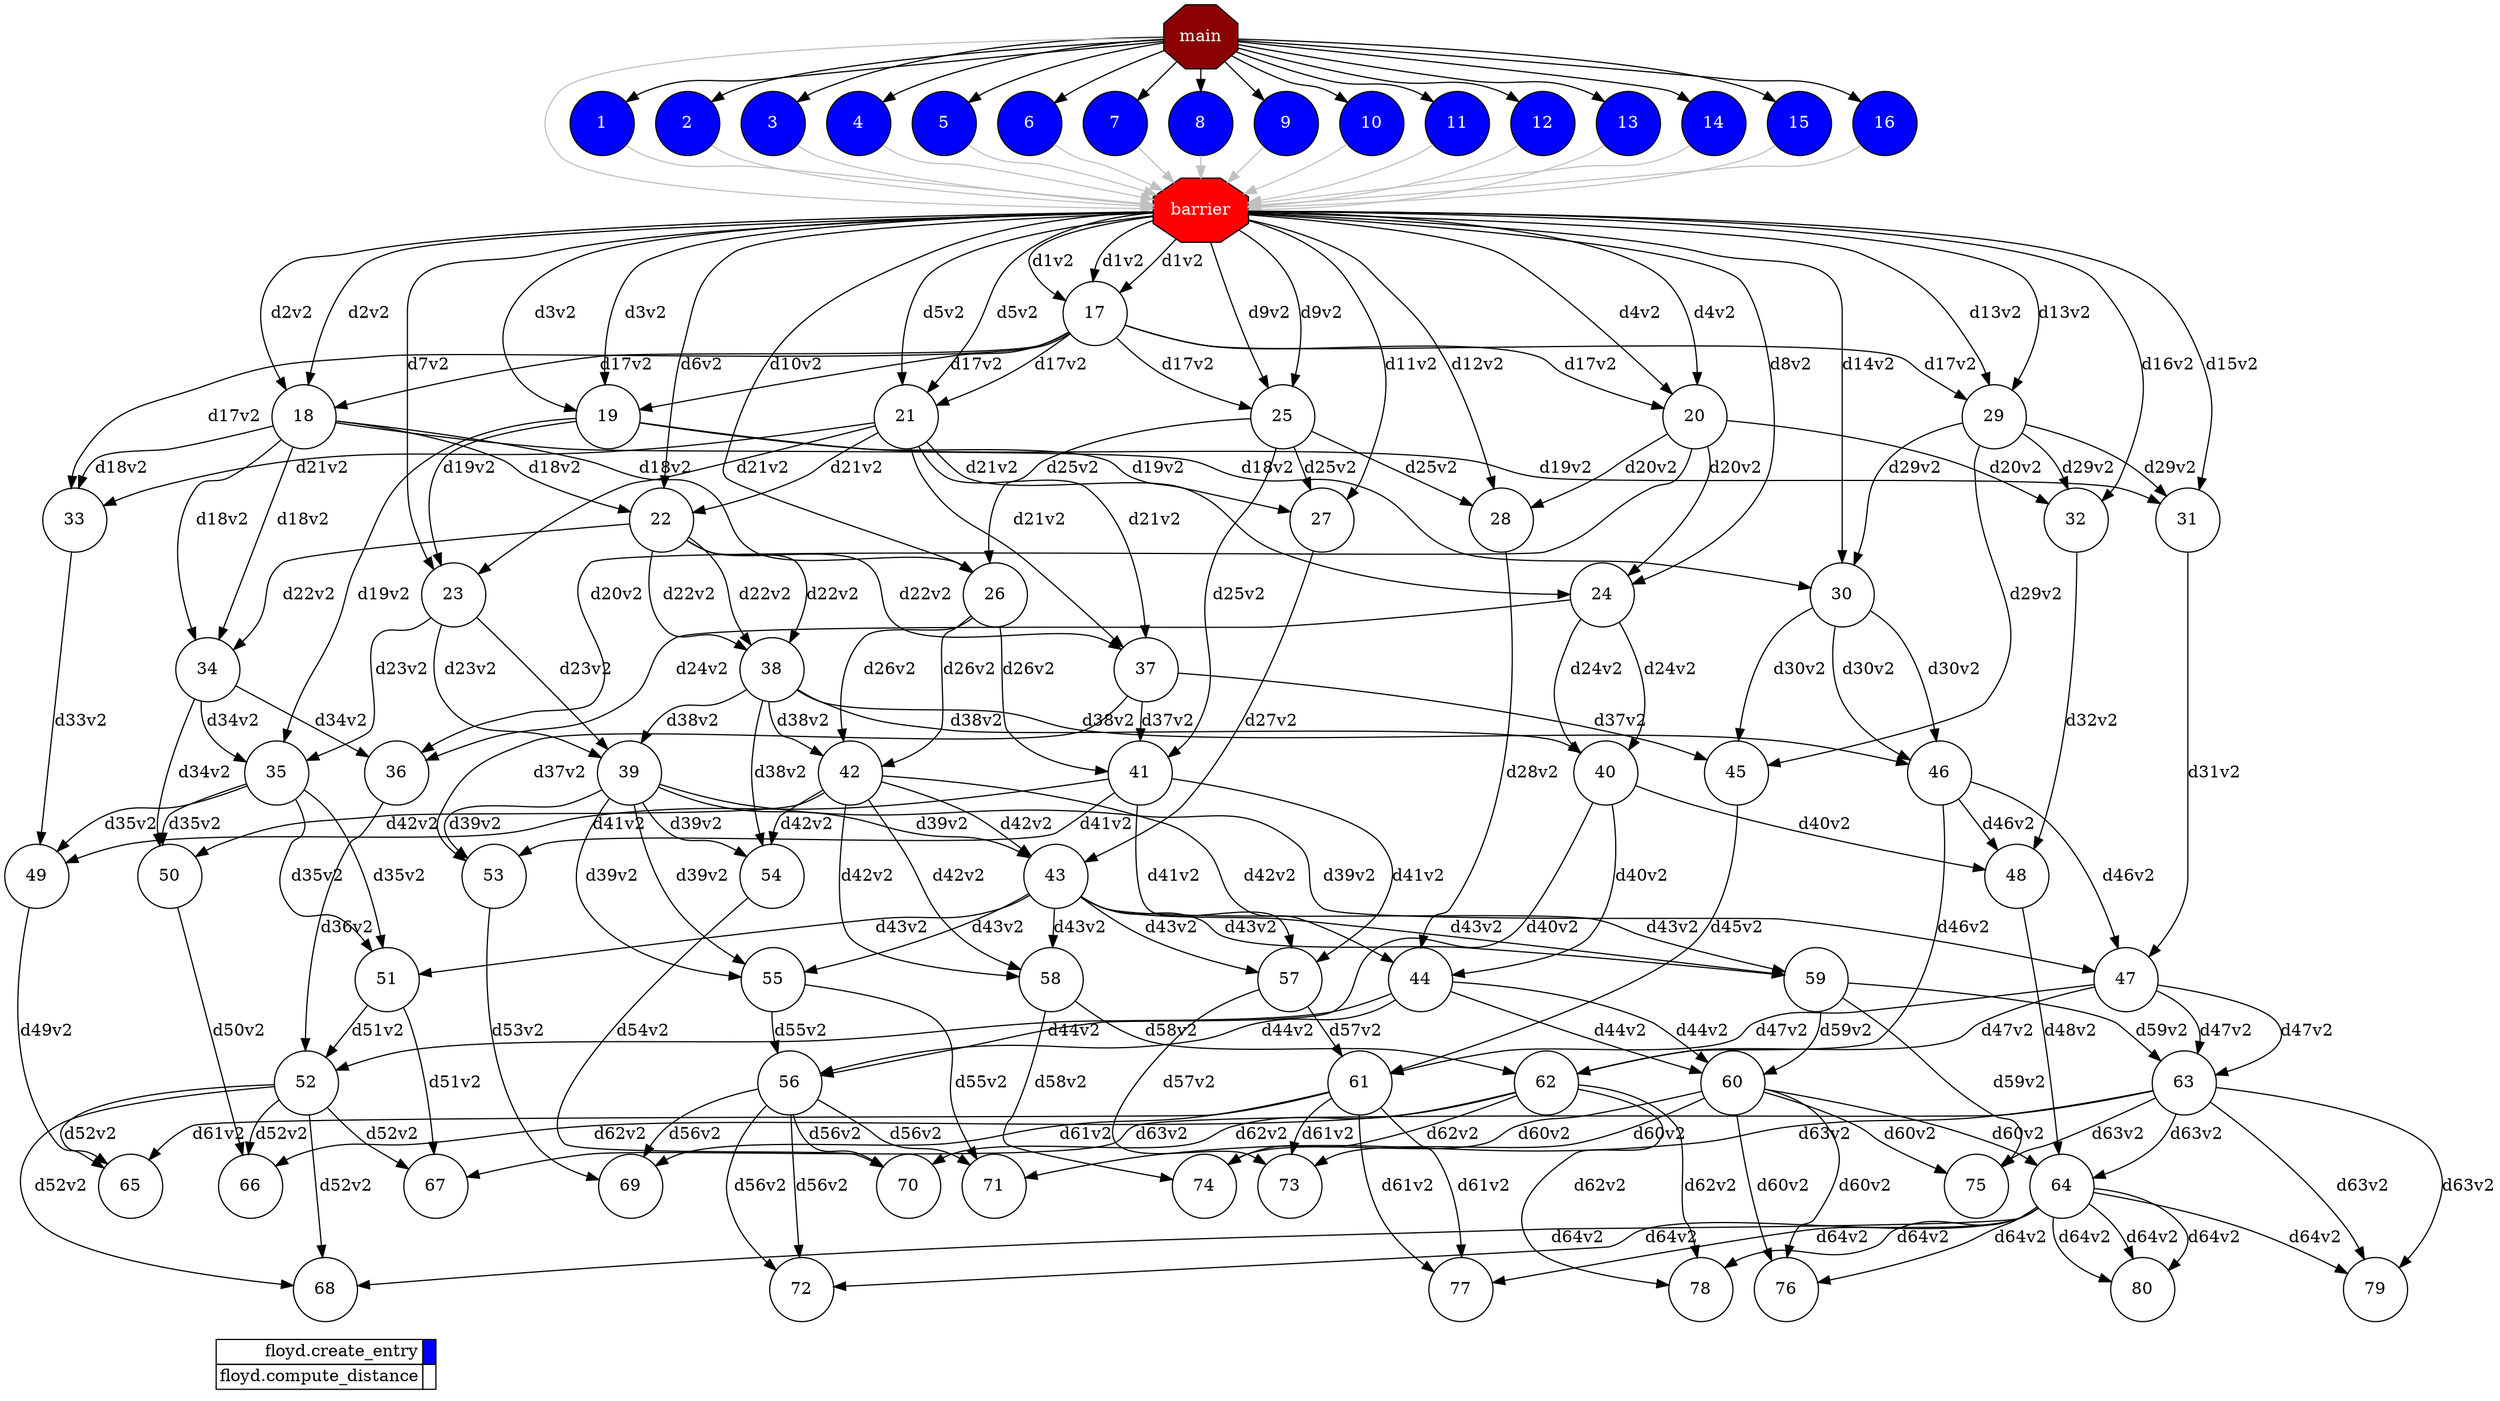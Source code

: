 digraph {
  rankdir=TB;
  labeljust="l";
  compound= true;
  subgraph dependence_graph {
    ranksep=0.20;
    node[height=0.75];

Synchro0[label="main", shape=octagon, style=filled fillcolor="#8B0000" fontcolor="#FFFFFF"];
1[shape=circle, style=filled fillcolor="#0000ff" fontcolor="#ffffff"];
Synchro0 -> 1;
2[shape=circle, style=filled fillcolor="#0000ff" fontcolor="#ffffff"];
Synchro0 -> 2;
3[shape=circle, style=filled fillcolor="#0000ff" fontcolor="#ffffff"];
Synchro0 -> 3;
4[shape=circle, style=filled fillcolor="#0000ff" fontcolor="#ffffff"];
Synchro0 -> 4;
5[shape=circle, style=filled fillcolor="#0000ff" fontcolor="#ffffff"];
Synchro0 -> 5;
6[shape=circle, style=filled fillcolor="#0000ff" fontcolor="#ffffff"];
Synchro0 -> 6;
7[shape=circle, style=filled fillcolor="#0000ff" fontcolor="#ffffff"];
Synchro0 -> 7;
8[shape=circle, style=filled fillcolor="#0000ff" fontcolor="#ffffff"];
Synchro0 -> 8;
9[shape=circle, style=filled fillcolor="#0000ff" fontcolor="#ffffff"];
Synchro0 -> 9;
10[shape=circle, style=filled fillcolor="#0000ff" fontcolor="#ffffff"];
Synchro0 -> 10;
11[shape=circle, style=filled fillcolor="#0000ff" fontcolor="#ffffff"];
Synchro0 -> 11;
12[shape=circle, style=filled fillcolor="#0000ff" fontcolor="#ffffff"];
Synchro0 -> 12;
13[shape=circle, style=filled fillcolor="#0000ff" fontcolor="#ffffff"];
Synchro0 -> 13;
14[shape=circle, style=filled fillcolor="#0000ff" fontcolor="#ffffff"];
Synchro0 -> 14;
15[shape=circle, style=filled fillcolor="#0000ff" fontcolor="#ffffff"];
Synchro0 -> 15;
16[shape=circle, style=filled fillcolor="#0000ff" fontcolor="#ffffff"];
Synchro0 -> 16;
Synchro1[label="barrier", shape=octagon, style=filled fillcolor="#ff0000" fontcolor="#FFFFFF"];
Synchro0 -> Synchro1 [color=grey];
13 -> Synchro1 [color=grey];
9 -> Synchro1 [color=grey];
3 -> Synchro1 [color=grey];
10 -> Synchro1 [color=grey];
16 -> Synchro1 [color=grey];
1 -> Synchro1 [color=grey];
5 -> Synchro1 [color=grey];
7 -> Synchro1 [color=grey];
6 -> Synchro1 [color=grey];
4 -> Synchro1 [color=grey];
14 -> Synchro1 [color=grey];
11 -> Synchro1 [color=grey];
8 -> Synchro1 [color=grey];
12 -> Synchro1 [color=grey];
15 -> Synchro1 [color=grey];
2 -> Synchro1 [color=grey];
17[shape=circle, style=filled fillcolor="#ffffff" fontcolor="#000000"];
Synchro1 -> 17 [label="d1v2"];
Synchro1 -> 17 [label="d1v2"];
Synchro1 -> 17 [label="d1v2"];
18[shape=circle, style=filled fillcolor="#ffffff" fontcolor="#000000"];
Synchro1 -> 18 [label="d2v2"];
17 -> 18 [label="d17v2"];
Synchro1 -> 18 [label="d2v2"];
19[shape=circle, style=filled fillcolor="#ffffff" fontcolor="#000000"];
Synchro1 -> 19 [label="d3v2"];
17 -> 19 [label="d17v2"];
Synchro1 -> 19 [label="d3v2"];
20[shape=circle, style=filled fillcolor="#ffffff" fontcolor="#000000"];
Synchro1 -> 20 [label="d4v2"];
17 -> 20 [label="d17v2"];
Synchro1 -> 20 [label="d4v2"];
21[shape=circle, style=filled fillcolor="#ffffff" fontcolor="#000000"];
Synchro1 -> 21 [label="d5v2"];
Synchro1 -> 21 [label="d5v2"];
17 -> 21 [label="d17v2"];
22[shape=circle, style=filled fillcolor="#ffffff" fontcolor="#000000"];
Synchro1 -> 22 [label="d6v2"];
21 -> 22 [label="d21v2"];
18 -> 22 [label="d18v2"];
23[shape=circle, style=filled fillcolor="#ffffff" fontcolor="#000000"];
Synchro1 -> 23 [label="d7v2"];
21 -> 23 [label="d21v2"];
19 -> 23 [label="d19v2"];
24[shape=circle, style=filled fillcolor="#ffffff" fontcolor="#000000"];
Synchro1 -> 24 [label="d8v2"];
21 -> 24 [label="d21v2"];
20 -> 24 [label="d20v2"];
25[shape=circle, style=filled fillcolor="#ffffff" fontcolor="#000000"];
Synchro1 -> 25 [label="d9v2"];
Synchro1 -> 25 [label="d9v2"];
17 -> 25 [label="d17v2"];
26[shape=circle, style=filled fillcolor="#ffffff" fontcolor="#000000"];
Synchro1 -> 26 [label="d10v2"];
25 -> 26 [label="d25v2"];
18 -> 26 [label="d18v2"];
27[shape=circle, style=filled fillcolor="#ffffff" fontcolor="#000000"];
Synchro1 -> 27 [label="d11v2"];
25 -> 27 [label="d25v2"];
19 -> 27 [label="d19v2"];
28[shape=circle, style=filled fillcolor="#ffffff" fontcolor="#000000"];
Synchro1 -> 28 [label="d12v2"];
25 -> 28 [label="d25v2"];
20 -> 28 [label="d20v2"];
29[shape=circle, style=filled fillcolor="#ffffff" fontcolor="#000000"];
Synchro1 -> 29 [label="d13v2"];
Synchro1 -> 29 [label="d13v2"];
17 -> 29 [label="d17v2"];
30[shape=circle, style=filled fillcolor="#ffffff" fontcolor="#000000"];
Synchro1 -> 30 [label="d14v2"];
29 -> 30 [label="d29v2"];
18 -> 30 [label="d18v2"];
31[shape=circle, style=filled fillcolor="#ffffff" fontcolor="#000000"];
Synchro1 -> 31 [label="d15v2"];
29 -> 31 [label="d29v2"];
19 -> 31 [label="d19v2"];
32[shape=circle, style=filled fillcolor="#ffffff" fontcolor="#000000"];
Synchro1 -> 32 [label="d16v2"];
29 -> 32 [label="d29v2"];
20 -> 32 [label="d20v2"];
33[shape=circle, style=filled fillcolor="#ffffff" fontcolor="#000000"];
17 -> 33 [label="d17v2"];
18 -> 33 [label="d18v2"];
21 -> 33 [label="d21v2"];
34[shape=circle, style=filled fillcolor="#ffffff" fontcolor="#000000"];
18 -> 34 [label="d18v2"];
18 -> 34 [label="d18v2"];
22 -> 34 [label="d22v2"];
35[shape=circle, style=filled fillcolor="#ffffff" fontcolor="#000000"];
19 -> 35 [label="d19v2"];
34 -> 35 [label="d34v2"];
23 -> 35 [label="d23v2"];
36[shape=circle, style=filled fillcolor="#ffffff" fontcolor="#000000"];
20 -> 36 [label="d20v2"];
34 -> 36 [label="d34v2"];
24 -> 36 [label="d24v2"];
37[shape=circle, style=filled fillcolor="#ffffff" fontcolor="#000000"];
21 -> 37 [label="d21v2"];
22 -> 37 [label="d22v2"];
21 -> 37 [label="d21v2"];
38[shape=circle, style=filled fillcolor="#ffffff" fontcolor="#000000"];
22 -> 38 [label="d22v2"];
22 -> 38 [label="d22v2"];
22 -> 38 [label="d22v2"];
39[shape=circle, style=filled fillcolor="#ffffff" fontcolor="#000000"];
23 -> 39 [label="d23v2"];
38 -> 39 [label="d38v2"];
23 -> 39 [label="d23v2"];
40[shape=circle, style=filled fillcolor="#ffffff" fontcolor="#000000"];
24 -> 40 [label="d24v2"];
38 -> 40 [label="d38v2"];
24 -> 40 [label="d24v2"];
41[shape=circle, style=filled fillcolor="#ffffff" fontcolor="#000000"];
25 -> 41 [label="d25v2"];
26 -> 41 [label="d26v2"];
37 -> 41 [label="d37v2"];
42[shape=circle, style=filled fillcolor="#ffffff" fontcolor="#000000"];
26 -> 42 [label="d26v2"];
26 -> 42 [label="d26v2"];
38 -> 42 [label="d38v2"];
43[shape=circle, style=filled fillcolor="#ffffff" fontcolor="#000000"];
27 -> 43 [label="d27v2"];
42 -> 43 [label="d42v2"];
39 -> 43 [label="d39v2"];
44[shape=circle, style=filled fillcolor="#ffffff" fontcolor="#000000"];
28 -> 44 [label="d28v2"];
42 -> 44 [label="d42v2"];
40 -> 44 [label="d40v2"];
45[shape=circle, style=filled fillcolor="#ffffff" fontcolor="#000000"];
29 -> 45 [label="d29v2"];
30 -> 45 [label="d30v2"];
37 -> 45 [label="d37v2"];
46[shape=circle, style=filled fillcolor="#ffffff" fontcolor="#000000"];
30 -> 46 [label="d30v2"];
30 -> 46 [label="d30v2"];
38 -> 46 [label="d38v2"];
47[shape=circle, style=filled fillcolor="#ffffff" fontcolor="#000000"];
31 -> 47 [label="d31v2"];
46 -> 47 [label="d46v2"];
39 -> 47 [label="d39v2"];
48[shape=circle, style=filled fillcolor="#ffffff" fontcolor="#000000"];
32 -> 48 [label="d32v2"];
46 -> 48 [label="d46v2"];
40 -> 48 [label="d40v2"];
49[shape=circle, style=filled fillcolor="#ffffff" fontcolor="#000000"];
33 -> 49 [label="d33v2"];
35 -> 49 [label="d35v2"];
41 -> 49 [label="d41v2"];
50[shape=circle, style=filled fillcolor="#ffffff" fontcolor="#000000"];
34 -> 50 [label="d34v2"];
35 -> 50 [label="d35v2"];
42 -> 50 [label="d42v2"];
51[shape=circle, style=filled fillcolor="#ffffff" fontcolor="#000000"];
35 -> 51 [label="d35v2"];
35 -> 51 [label="d35v2"];
43 -> 51 [label="d43v2"];
52[shape=circle, style=filled fillcolor="#ffffff" fontcolor="#000000"];
36 -> 52 [label="d36v2"];
51 -> 52 [label="d51v2"];
44 -> 52 [label="d44v2"];
53[shape=circle, style=filled fillcolor="#ffffff" fontcolor="#000000"];
37 -> 53 [label="d37v2"];
39 -> 53 [label="d39v2"];
41 -> 53 [label="d41v2"];
54[shape=circle, style=filled fillcolor="#ffffff" fontcolor="#000000"];
38 -> 54 [label="d38v2"];
39 -> 54 [label="d39v2"];
42 -> 54 [label="d42v2"];
55[shape=circle, style=filled fillcolor="#ffffff" fontcolor="#000000"];
39 -> 55 [label="d39v2"];
39 -> 55 [label="d39v2"];
43 -> 55 [label="d43v2"];
56[shape=circle, style=filled fillcolor="#ffffff" fontcolor="#000000"];
40 -> 56 [label="d40v2"];
55 -> 56 [label="d55v2"];
44 -> 56 [label="d44v2"];
57[shape=circle, style=filled fillcolor="#ffffff" fontcolor="#000000"];
41 -> 57 [label="d41v2"];
43 -> 57 [label="d43v2"];
41 -> 57 [label="d41v2"];
58[shape=circle, style=filled fillcolor="#ffffff" fontcolor="#000000"];
42 -> 58 [label="d42v2"];
43 -> 58 [label="d43v2"];
42 -> 58 [label="d42v2"];
59[shape=circle, style=filled fillcolor="#ffffff" fontcolor="#000000"];
43 -> 59 [label="d43v2"];
43 -> 59 [label="d43v2"];
43 -> 59 [label="d43v2"];
60[shape=circle, style=filled fillcolor="#ffffff" fontcolor="#000000"];
44 -> 60 [label="d44v2"];
59 -> 60 [label="d59v2"];
44 -> 60 [label="d44v2"];
61[shape=circle, style=filled fillcolor="#ffffff" fontcolor="#000000"];
45 -> 61 [label="d45v2"];
47 -> 61 [label="d47v2"];
57 -> 61 [label="d57v2"];
62[shape=circle, style=filled fillcolor="#ffffff" fontcolor="#000000"];
46 -> 62 [label="d46v2"];
47 -> 62 [label="d47v2"];
58 -> 62 [label="d58v2"];
63[shape=circle, style=filled fillcolor="#ffffff" fontcolor="#000000"];
47 -> 63 [label="d47v2"];
47 -> 63 [label="d47v2"];
59 -> 63 [label="d59v2"];
64[shape=circle, style=filled fillcolor="#ffffff" fontcolor="#000000"];
48 -> 64 [label="d48v2"];
63 -> 64 [label="d63v2"];
60 -> 64 [label="d60v2"];
65[shape=circle, style=filled fillcolor="#ffffff" fontcolor="#000000"];
49 -> 65 [label="d49v2"];
52 -> 65 [label="d52v2"];
61 -> 65 [label="d61v2"];
66[shape=circle, style=filled fillcolor="#ffffff" fontcolor="#000000"];
50 -> 66 [label="d50v2"];
52 -> 66 [label="d52v2"];
62 -> 66 [label="d62v2"];
67[shape=circle, style=filled fillcolor="#ffffff" fontcolor="#000000"];
51 -> 67 [label="d51v2"];
52 -> 67 [label="d52v2"];
63 -> 67 [label="d63v2"];
68[shape=circle, style=filled fillcolor="#ffffff" fontcolor="#000000"];
52 -> 68 [label="d52v2"];
52 -> 68 [label="d52v2"];
64 -> 68 [label="d64v2"];
69[shape=circle, style=filled fillcolor="#ffffff" fontcolor="#000000"];
53 -> 69 [label="d53v2"];
56 -> 69 [label="d56v2"];
61 -> 69 [label="d61v2"];
70[shape=circle, style=filled fillcolor="#ffffff" fontcolor="#000000"];
54 -> 70 [label="d54v2"];
56 -> 70 [label="d56v2"];
62 -> 70 [label="d62v2"];
71[shape=circle, style=filled fillcolor="#ffffff" fontcolor="#000000"];
55 -> 71 [label="d55v2"];
56 -> 71 [label="d56v2"];
63 -> 71 [label="d63v2"];
72[shape=circle, style=filled fillcolor="#ffffff" fontcolor="#000000"];
56 -> 72 [label="d56v2"];
56 -> 72 [label="d56v2"];
64 -> 72 [label="d64v2"];
73[shape=circle, style=filled fillcolor="#ffffff" fontcolor="#000000"];
57 -> 73 [label="d57v2"];
60 -> 73 [label="d60v2"];
61 -> 73 [label="d61v2"];
74[shape=circle, style=filled fillcolor="#ffffff" fontcolor="#000000"];
58 -> 74 [label="d58v2"];
60 -> 74 [label="d60v2"];
62 -> 74 [label="d62v2"];
75[shape=circle, style=filled fillcolor="#ffffff" fontcolor="#000000"];
59 -> 75 [label="d59v2"];
60 -> 75 [label="d60v2"];
63 -> 75 [label="d63v2"];
76[shape=circle, style=filled fillcolor="#ffffff" fontcolor="#000000"];
60 -> 76 [label="d60v2"];
60 -> 76 [label="d60v2"];
64 -> 76 [label="d64v2"];
77[shape=circle, style=filled fillcolor="#ffffff" fontcolor="#000000"];
61 -> 77 [label="d61v2"];
64 -> 77 [label="d64v2"];
61 -> 77 [label="d61v2"];
78[shape=circle, style=filled fillcolor="#ffffff" fontcolor="#000000"];
62 -> 78 [label="d62v2"];
64 -> 78 [label="d64v2"];
62 -> 78 [label="d62v2"];
79[shape=circle, style=filled fillcolor="#ffffff" fontcolor="#000000"];
63 -> 79 [label="d63v2"];
64 -> 79 [label="d64v2"];
63 -> 79 [label="d63v2"];
80[shape=circle, style=filled fillcolor="#ffffff" fontcolor="#000000"];
64 -> 80 [label="d64v2"];
64 -> 80 [label="d64v2"];
64 -> 80 [label="d64v2"];  }
  subgraph legend {
    rank=sink;
    node [shape=plaintext, height=0.75];
    ranksep=0.20;
    label = "Legend";
    key [label=<
      <table border="0" cellpadding="2" cellspacing="0" cellborder="1">
<tr>
<td align="right">floyd.create_entry</td>
<td bgcolor="#0000ff">&nbsp;</td>
</tr>
<tr>
<td align="right">floyd.compute_distance</td>
<td bgcolor="#ffffff">&nbsp;</td>
</tr>
      </table>
    >]
  }
}
